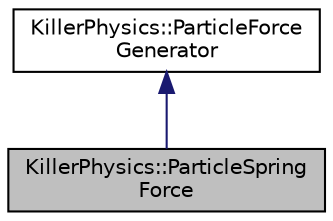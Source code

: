 digraph "KillerPhysics::ParticleSpringForce"
{
  edge [fontname="Helvetica",fontsize="10",labelfontname="Helvetica",labelfontsize="10"];
  node [fontname="Helvetica",fontsize="10",shape=record];
  Node0 [label="KillerPhysics::ParticleSpring\lForce",height=0.2,width=0.4,color="black", fillcolor="grey75", style="filled", fontcolor="black"];
  Node1 -> Node0 [dir="back",color="midnightblue",fontsize="10",style="solid",fontname="Helvetica"];
  Node1 [label="KillerPhysics::ParticleForce\lGenerator",height=0.2,width=0.4,color="black", fillcolor="white", style="filled",URL="$class_killer_physics_1_1_particle_force_generator.html"];
}
